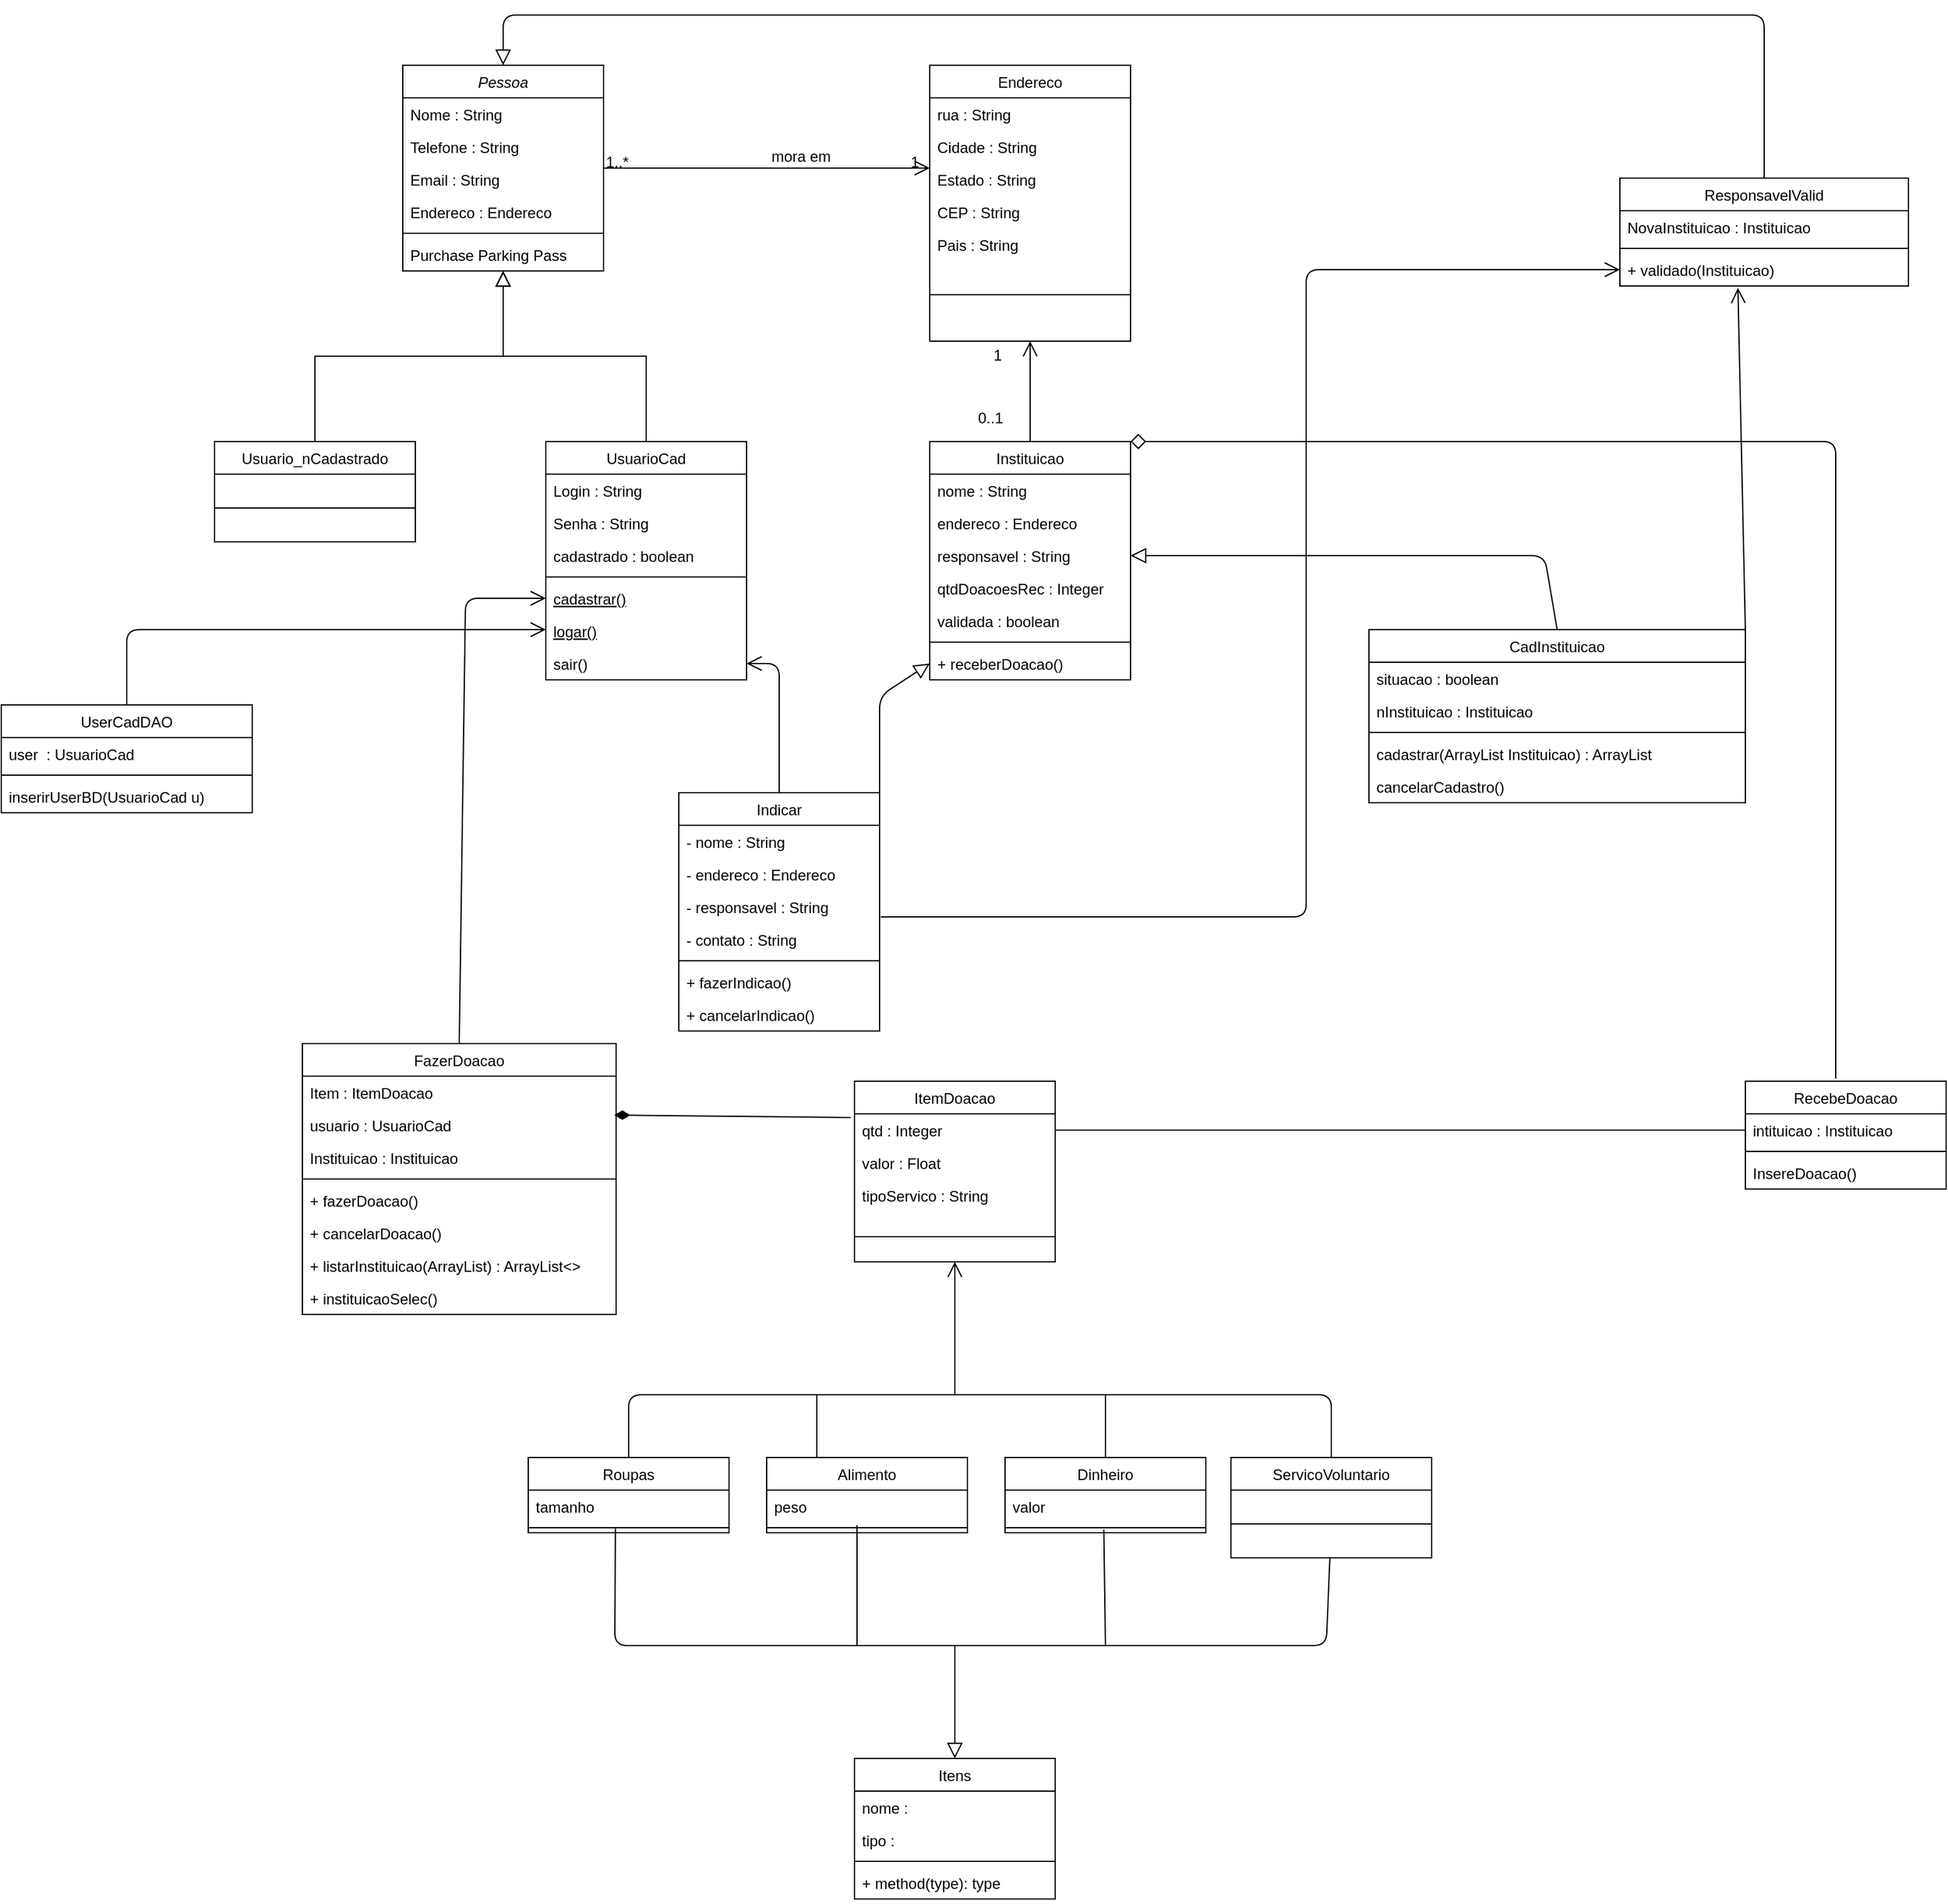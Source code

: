 <mxfile version="15.1.3" type="device"><diagram id="C5RBs43oDa-KdzZeNtuy" name="Page-1"><mxGraphModel dx="1615" dy="560" grid="1" gridSize="10" guides="1" tooltips="1" connect="1" arrows="1" fold="1" page="1" pageScale="1" pageWidth="827" pageHeight="1169" math="0" shadow="0"><root><mxCell id="WIyWlLk6GJQsqaUBKTNV-0"/><mxCell id="WIyWlLk6GJQsqaUBKTNV-1" parent="WIyWlLk6GJQsqaUBKTNV-0"/><mxCell id="zkfFHV4jXpPFQw0GAbJ--0" value="Pessoa" style="swimlane;fontStyle=2;align=center;verticalAlign=top;childLayout=stackLayout;horizontal=1;startSize=26;horizontalStack=0;resizeParent=1;resizeLast=0;collapsible=1;marginBottom=0;rounded=0;shadow=0;strokeWidth=1;" parent="WIyWlLk6GJQsqaUBKTNV-1" vertex="1"><mxGeometry x="220" y="120" width="160" height="164" as="geometry"><mxRectangle x="230" y="140" width="160" height="26" as="alternateBounds"/></mxGeometry></mxCell><mxCell id="zkfFHV4jXpPFQw0GAbJ--1" value="Nome : String" style="text;align=left;verticalAlign=top;spacingLeft=4;spacingRight=4;overflow=hidden;rotatable=0;points=[[0,0.5],[1,0.5]];portConstraint=eastwest;" parent="zkfFHV4jXpPFQw0GAbJ--0" vertex="1"><mxGeometry y="26" width="160" height="26" as="geometry"/></mxCell><mxCell id="zkfFHV4jXpPFQw0GAbJ--2" value="Telefone : String" style="text;align=left;verticalAlign=top;spacingLeft=4;spacingRight=4;overflow=hidden;rotatable=0;points=[[0,0.5],[1,0.5]];portConstraint=eastwest;rounded=0;shadow=0;html=0;" parent="zkfFHV4jXpPFQw0GAbJ--0" vertex="1"><mxGeometry y="52" width="160" height="26" as="geometry"/></mxCell><mxCell id="A4_HUDLIDtjOP4S-fVPk-0" value="Email : String" style="text;align=left;verticalAlign=top;spacingLeft=4;spacingRight=4;overflow=hidden;rotatable=0;points=[[0,0.5],[1,0.5]];portConstraint=eastwest;rounded=0;shadow=0;html=0;" parent="zkfFHV4jXpPFQw0GAbJ--0" vertex="1"><mxGeometry y="78" width="160" height="26" as="geometry"/></mxCell><mxCell id="zkfFHV4jXpPFQw0GAbJ--3" value="Endereco : Endereco" style="text;align=left;verticalAlign=top;spacingLeft=4;spacingRight=4;overflow=hidden;rotatable=0;points=[[0,0.5],[1,0.5]];portConstraint=eastwest;rounded=0;shadow=0;html=0;" parent="zkfFHV4jXpPFQw0GAbJ--0" vertex="1"><mxGeometry y="104" width="160" height="26" as="geometry"/></mxCell><mxCell id="zkfFHV4jXpPFQw0GAbJ--4" value="" style="line;html=1;strokeWidth=1;align=left;verticalAlign=middle;spacingTop=-1;spacingLeft=3;spacingRight=3;rotatable=0;labelPosition=right;points=[];portConstraint=eastwest;" parent="zkfFHV4jXpPFQw0GAbJ--0" vertex="1"><mxGeometry y="130" width="160" height="8" as="geometry"/></mxCell><mxCell id="zkfFHV4jXpPFQw0GAbJ--5" value="Purchase Parking Pass" style="text;align=left;verticalAlign=top;spacingLeft=4;spacingRight=4;overflow=hidden;rotatable=0;points=[[0,0.5],[1,0.5]];portConstraint=eastwest;" parent="zkfFHV4jXpPFQw0GAbJ--0" vertex="1"><mxGeometry y="138" width="160" height="26" as="geometry"/></mxCell><mxCell id="zkfFHV4jXpPFQw0GAbJ--6" value="UsuarioCad" style="swimlane;fontStyle=0;align=center;verticalAlign=top;childLayout=stackLayout;horizontal=1;startSize=26;horizontalStack=0;resizeParent=1;resizeLast=0;collapsible=1;marginBottom=0;rounded=0;shadow=0;strokeWidth=1;" parent="WIyWlLk6GJQsqaUBKTNV-1" vertex="1"><mxGeometry x="334" y="420" width="160" height="190" as="geometry"><mxRectangle x="130" y="380" width="160" height="26" as="alternateBounds"/></mxGeometry></mxCell><mxCell id="zkfFHV4jXpPFQw0GAbJ--7" value="Login : String" style="text;align=left;verticalAlign=top;spacingLeft=4;spacingRight=4;overflow=hidden;rotatable=0;points=[[0,0.5],[1,0.5]];portConstraint=eastwest;" parent="zkfFHV4jXpPFQw0GAbJ--6" vertex="1"><mxGeometry y="26" width="160" height="26" as="geometry"/></mxCell><mxCell id="zkfFHV4jXpPFQw0GAbJ--8" value="Senha : String" style="text;align=left;verticalAlign=top;spacingLeft=4;spacingRight=4;overflow=hidden;rotatable=0;points=[[0,0.5],[1,0.5]];portConstraint=eastwest;rounded=0;shadow=0;html=0;" parent="zkfFHV4jXpPFQw0GAbJ--6" vertex="1"><mxGeometry y="52" width="160" height="26" as="geometry"/></mxCell><mxCell id="A4_HUDLIDtjOP4S-fVPk-120" value="cadastrado : boolean" style="text;align=left;verticalAlign=top;spacingLeft=4;spacingRight=4;overflow=hidden;rotatable=0;points=[[0,0.5],[1,0.5]];portConstraint=eastwest;rounded=0;shadow=0;html=0;" parent="zkfFHV4jXpPFQw0GAbJ--6" vertex="1"><mxGeometry y="78" width="160" height="26" as="geometry"/></mxCell><mxCell id="zkfFHV4jXpPFQw0GAbJ--9" value="" style="line;html=1;strokeWidth=1;align=left;verticalAlign=middle;spacingTop=-1;spacingLeft=3;spacingRight=3;rotatable=0;labelPosition=right;points=[];portConstraint=eastwest;" parent="zkfFHV4jXpPFQw0GAbJ--6" vertex="1"><mxGeometry y="104" width="160" height="8" as="geometry"/></mxCell><mxCell id="zkfFHV4jXpPFQw0GAbJ--10" value="cadastrar()" style="text;align=left;verticalAlign=top;spacingLeft=4;spacingRight=4;overflow=hidden;rotatable=0;points=[[0,0.5],[1,0.5]];portConstraint=eastwest;fontStyle=4" parent="zkfFHV4jXpPFQw0GAbJ--6" vertex="1"><mxGeometry y="112" width="160" height="26" as="geometry"/></mxCell><mxCell id="A4_HUDLIDtjOP4S-fVPk-148" value="logar()" style="text;align=left;verticalAlign=top;spacingLeft=4;spacingRight=4;overflow=hidden;rotatable=0;points=[[0,0.5],[1,0.5]];portConstraint=eastwest;fontStyle=4" parent="zkfFHV4jXpPFQw0GAbJ--6" vertex="1"><mxGeometry y="138" width="160" height="26" as="geometry"/></mxCell><mxCell id="zkfFHV4jXpPFQw0GAbJ--11" value="sair()" style="text;align=left;verticalAlign=top;spacingLeft=4;spacingRight=4;overflow=hidden;rotatable=0;points=[[0,0.5],[1,0.5]];portConstraint=eastwest;" parent="zkfFHV4jXpPFQw0GAbJ--6" vertex="1"><mxGeometry y="164" width="160" height="26" as="geometry"/></mxCell><mxCell id="zkfFHV4jXpPFQw0GAbJ--12" value="" style="endArrow=block;endSize=10;endFill=0;shadow=0;strokeWidth=1;rounded=0;edgeStyle=elbowEdgeStyle;elbow=vertical;" parent="WIyWlLk6GJQsqaUBKTNV-1" source="zkfFHV4jXpPFQw0GAbJ--6" target="zkfFHV4jXpPFQw0GAbJ--0" edge="1"><mxGeometry width="160" relative="1" as="geometry"><mxPoint x="200" y="203" as="sourcePoint"/><mxPoint x="200" y="203" as="targetPoint"/></mxGeometry></mxCell><mxCell id="zkfFHV4jXpPFQw0GAbJ--13" value="Usuario_nCadastrado" style="swimlane;fontStyle=0;align=center;verticalAlign=top;childLayout=stackLayout;horizontal=1;startSize=26;horizontalStack=0;resizeParent=1;resizeLast=0;collapsible=1;marginBottom=0;rounded=0;shadow=0;strokeWidth=1;" parent="WIyWlLk6GJQsqaUBKTNV-1" vertex="1"><mxGeometry x="70" y="420" width="160" height="80" as="geometry"><mxRectangle x="340" y="380" width="170" height="26" as="alternateBounds"/></mxGeometry></mxCell><mxCell id="zkfFHV4jXpPFQw0GAbJ--15" value="" style="line;html=1;strokeWidth=1;align=left;verticalAlign=middle;spacingTop=-1;spacingLeft=3;spacingRight=3;rotatable=0;labelPosition=right;points=[];portConstraint=eastwest;" parent="zkfFHV4jXpPFQw0GAbJ--13" vertex="1"><mxGeometry y="26" width="160" height="54" as="geometry"/></mxCell><mxCell id="zkfFHV4jXpPFQw0GAbJ--16" value="" style="endArrow=block;endSize=10;endFill=0;shadow=0;strokeWidth=1;rounded=0;edgeStyle=elbowEdgeStyle;elbow=vertical;" parent="WIyWlLk6GJQsqaUBKTNV-1" source="zkfFHV4jXpPFQw0GAbJ--13" target="zkfFHV4jXpPFQw0GAbJ--0" edge="1"><mxGeometry width="160" relative="1" as="geometry"><mxPoint x="210" y="373" as="sourcePoint"/><mxPoint x="310" y="271" as="targetPoint"/></mxGeometry></mxCell><mxCell id="zkfFHV4jXpPFQw0GAbJ--17" value="Endereco" style="swimlane;fontStyle=0;align=center;verticalAlign=top;childLayout=stackLayout;horizontal=1;startSize=26;horizontalStack=0;resizeParent=1;resizeLast=0;collapsible=1;marginBottom=0;rounded=0;shadow=0;strokeWidth=1;" parent="WIyWlLk6GJQsqaUBKTNV-1" vertex="1"><mxGeometry x="640" y="120" width="160" height="220" as="geometry"><mxRectangle x="550" y="140" width="160" height="26" as="alternateBounds"/></mxGeometry></mxCell><mxCell id="zkfFHV4jXpPFQw0GAbJ--18" value="rua : String" style="text;align=left;verticalAlign=top;spacingLeft=4;spacingRight=4;overflow=hidden;rotatable=0;points=[[0,0.5],[1,0.5]];portConstraint=eastwest;" parent="zkfFHV4jXpPFQw0GAbJ--17" vertex="1"><mxGeometry y="26" width="160" height="26" as="geometry"/></mxCell><mxCell id="zkfFHV4jXpPFQw0GAbJ--19" value="Cidade : String" style="text;align=left;verticalAlign=top;spacingLeft=4;spacingRight=4;overflow=hidden;rotatable=0;points=[[0,0.5],[1,0.5]];portConstraint=eastwest;rounded=0;shadow=0;html=0;" parent="zkfFHV4jXpPFQw0GAbJ--17" vertex="1"><mxGeometry y="52" width="160" height="26" as="geometry"/></mxCell><mxCell id="zkfFHV4jXpPFQw0GAbJ--20" value="Estado : String" style="text;align=left;verticalAlign=top;spacingLeft=4;spacingRight=4;overflow=hidden;rotatable=0;points=[[0,0.5],[1,0.5]];portConstraint=eastwest;rounded=0;shadow=0;html=0;" parent="zkfFHV4jXpPFQw0GAbJ--17" vertex="1"><mxGeometry y="78" width="160" height="26" as="geometry"/></mxCell><mxCell id="zkfFHV4jXpPFQw0GAbJ--21" value="CEP : String" style="text;align=left;verticalAlign=top;spacingLeft=4;spacingRight=4;overflow=hidden;rotatable=0;points=[[0,0.5],[1,0.5]];portConstraint=eastwest;rounded=0;shadow=0;html=0;" parent="zkfFHV4jXpPFQw0GAbJ--17" vertex="1"><mxGeometry y="104" width="160" height="26" as="geometry"/></mxCell><mxCell id="zkfFHV4jXpPFQw0GAbJ--22" value="Pais : String" style="text;align=left;verticalAlign=top;spacingLeft=4;spacingRight=4;overflow=hidden;rotatable=0;points=[[0,0.5],[1,0.5]];portConstraint=eastwest;rounded=0;shadow=0;html=0;" parent="zkfFHV4jXpPFQw0GAbJ--17" vertex="1"><mxGeometry y="130" width="160" height="26" as="geometry"/></mxCell><mxCell id="zkfFHV4jXpPFQw0GAbJ--23" value="" style="line;html=1;strokeWidth=1;align=left;verticalAlign=middle;spacingTop=-1;spacingLeft=3;spacingRight=3;rotatable=0;labelPosition=right;points=[];portConstraint=eastwest;" parent="zkfFHV4jXpPFQw0GAbJ--17" vertex="1"><mxGeometry y="156" width="160" height="54" as="geometry"/></mxCell><mxCell id="zkfFHV4jXpPFQw0GAbJ--26" value="" style="endArrow=open;shadow=0;strokeWidth=1;rounded=0;endFill=1;edgeStyle=elbowEdgeStyle;elbow=vertical;endSize=10;" parent="WIyWlLk6GJQsqaUBKTNV-1" source="zkfFHV4jXpPFQw0GAbJ--0" target="zkfFHV4jXpPFQw0GAbJ--17" edge="1"><mxGeometry x="0.5" y="41" relative="1" as="geometry"><mxPoint x="380" y="192" as="sourcePoint"/><mxPoint x="540" y="192" as="targetPoint"/><mxPoint x="-40" y="32" as="offset"/></mxGeometry></mxCell><mxCell id="zkfFHV4jXpPFQw0GAbJ--27" value="1..*" style="resizable=0;align=left;verticalAlign=bottom;labelBackgroundColor=none;fontSize=12;" parent="zkfFHV4jXpPFQw0GAbJ--26" connectable="0" vertex="1"><mxGeometry x="-1" relative="1" as="geometry"><mxPoint y="4" as="offset"/></mxGeometry></mxCell><mxCell id="zkfFHV4jXpPFQw0GAbJ--28" value="1" style="resizable=0;align=right;verticalAlign=bottom;labelBackgroundColor=none;fontSize=12;" parent="zkfFHV4jXpPFQw0GAbJ--26" connectable="0" vertex="1"><mxGeometry x="1" relative="1" as="geometry"><mxPoint x="-7" y="4" as="offset"/></mxGeometry></mxCell><mxCell id="zkfFHV4jXpPFQw0GAbJ--29" value="mora em" style="text;html=1;resizable=0;points=[];;align=center;verticalAlign=middle;labelBackgroundColor=none;rounded=0;shadow=0;strokeWidth=1;fontSize=12;" parent="zkfFHV4jXpPFQw0GAbJ--26" vertex="1" connectable="0"><mxGeometry x="0.5" y="49" relative="1" as="geometry"><mxPoint x="-38" y="40" as="offset"/></mxGeometry></mxCell><mxCell id="A4_HUDLIDtjOP4S-fVPk-5" value="Instituicao" style="swimlane;fontStyle=0;align=center;verticalAlign=top;childLayout=stackLayout;horizontal=1;startSize=26;horizontalStack=0;resizeParent=1;resizeParentMax=0;resizeLast=0;collapsible=1;marginBottom=0;" parent="WIyWlLk6GJQsqaUBKTNV-1" vertex="1"><mxGeometry x="640" y="420" width="160" height="190" as="geometry"/></mxCell><mxCell id="A4_HUDLIDtjOP4S-fVPk-6" value="nome : String" style="text;strokeColor=none;fillColor=none;align=left;verticalAlign=top;spacingLeft=4;spacingRight=4;overflow=hidden;rotatable=0;points=[[0,0.5],[1,0.5]];portConstraint=eastwest;" parent="A4_HUDLIDtjOP4S-fVPk-5" vertex="1"><mxGeometry y="26" width="160" height="26" as="geometry"/></mxCell><mxCell id="A4_HUDLIDtjOP4S-fVPk-9" value="endereco : Endereco" style="text;strokeColor=none;fillColor=none;align=left;verticalAlign=top;spacingLeft=4;spacingRight=4;overflow=hidden;rotatable=0;points=[[0,0.5],[1,0.5]];portConstraint=eastwest;" parent="A4_HUDLIDtjOP4S-fVPk-5" vertex="1"><mxGeometry y="52" width="160" height="26" as="geometry"/></mxCell><mxCell id="A4_HUDLIDtjOP4S-fVPk-10" value="responsavel : String" style="text;strokeColor=none;fillColor=none;align=left;verticalAlign=top;spacingLeft=4;spacingRight=4;overflow=hidden;rotatable=0;points=[[0,0.5],[1,0.5]];portConstraint=eastwest;" parent="A4_HUDLIDtjOP4S-fVPk-5" vertex="1"><mxGeometry y="78" width="160" height="26" as="geometry"/></mxCell><mxCell id="A4_HUDLIDtjOP4S-fVPk-32" value="qtdDoacoesRec : Integer" style="text;strokeColor=none;fillColor=none;align=left;verticalAlign=top;spacingLeft=4;spacingRight=4;overflow=hidden;rotatable=0;points=[[0,0.5],[1,0.5]];portConstraint=eastwest;" parent="A4_HUDLIDtjOP4S-fVPk-5" vertex="1"><mxGeometry y="104" width="160" height="26" as="geometry"/></mxCell><mxCell id="A4_HUDLIDtjOP4S-fVPk-43" value="validada : boolean" style="text;strokeColor=none;fillColor=none;align=left;verticalAlign=top;spacingLeft=4;spacingRight=4;overflow=hidden;rotatable=0;points=[[0,0.5],[1,0.5]];portConstraint=eastwest;" parent="A4_HUDLIDtjOP4S-fVPk-5" vertex="1"><mxGeometry y="130" width="160" height="26" as="geometry"/></mxCell><mxCell id="A4_HUDLIDtjOP4S-fVPk-7" value="" style="line;strokeWidth=1;fillColor=none;align=left;verticalAlign=middle;spacingTop=-1;spacingLeft=3;spacingRight=3;rotatable=0;labelPosition=right;points=[];portConstraint=eastwest;" parent="A4_HUDLIDtjOP4S-fVPk-5" vertex="1"><mxGeometry y="156" width="160" height="8" as="geometry"/></mxCell><mxCell id="A4_HUDLIDtjOP4S-fVPk-8" value="+ receberDoacao()" style="text;strokeColor=none;fillColor=none;align=left;verticalAlign=top;spacingLeft=4;spacingRight=4;overflow=hidden;rotatable=0;points=[[0,0.5],[1,0.5]];portConstraint=eastwest;" parent="A4_HUDLIDtjOP4S-fVPk-5" vertex="1"><mxGeometry y="164" width="160" height="26" as="geometry"/></mxCell><mxCell id="A4_HUDLIDtjOP4S-fVPk-12" value="FazerDoacao" style="swimlane;fontStyle=0;align=center;verticalAlign=top;childLayout=stackLayout;horizontal=1;startSize=26;horizontalStack=0;resizeParent=1;resizeParentMax=0;resizeLast=0;collapsible=1;marginBottom=0;" parent="WIyWlLk6GJQsqaUBKTNV-1" vertex="1"><mxGeometry x="140" y="900" width="250" height="216" as="geometry"/></mxCell><mxCell id="A4_HUDLIDtjOP4S-fVPk-13" value="Item : ItemDoacao" style="text;strokeColor=none;fillColor=none;align=left;verticalAlign=top;spacingLeft=4;spacingRight=4;overflow=hidden;rotatable=0;points=[[0,0.5],[1,0.5]];portConstraint=eastwest;" parent="A4_HUDLIDtjOP4S-fVPk-12" vertex="1"><mxGeometry y="26" width="250" height="26" as="geometry"/></mxCell><mxCell id="A4_HUDLIDtjOP4S-fVPk-39" value="usuario : UsuarioCad" style="text;strokeColor=none;fillColor=none;align=left;verticalAlign=top;spacingLeft=4;spacingRight=4;overflow=hidden;rotatable=0;points=[[0,0.5],[1,0.5]];portConstraint=eastwest;" parent="A4_HUDLIDtjOP4S-fVPk-12" vertex="1"><mxGeometry y="52" width="250" height="26" as="geometry"/></mxCell><mxCell id="A4_HUDLIDtjOP4S-fVPk-77" value="Instituicao : Instituicao" style="text;strokeColor=none;fillColor=none;align=left;verticalAlign=top;spacingLeft=4;spacingRight=4;overflow=hidden;rotatable=0;points=[[0,0.5],[1,0.5]];portConstraint=eastwest;" parent="A4_HUDLIDtjOP4S-fVPk-12" vertex="1"><mxGeometry y="78" width="250" height="26" as="geometry"/></mxCell><mxCell id="A4_HUDLIDtjOP4S-fVPk-14" value="" style="line;strokeWidth=1;fillColor=none;align=left;verticalAlign=middle;spacingTop=-1;spacingLeft=3;spacingRight=3;rotatable=0;labelPosition=right;points=[];portConstraint=eastwest;" parent="A4_HUDLIDtjOP4S-fVPk-12" vertex="1"><mxGeometry y="104" width="250" height="8" as="geometry"/></mxCell><mxCell id="A4_HUDLIDtjOP4S-fVPk-62" value="+ fazerDoacao()" style="text;strokeColor=none;fillColor=none;align=left;verticalAlign=top;spacingLeft=4;spacingRight=4;overflow=hidden;rotatable=0;points=[[0,0.5],[1,0.5]];portConstraint=eastwest;" parent="A4_HUDLIDtjOP4S-fVPk-12" vertex="1"><mxGeometry y="112" width="250" height="26" as="geometry"/></mxCell><mxCell id="A4_HUDLIDtjOP4S-fVPk-37" value="+ cancelarDoacao()" style="text;strokeColor=none;fillColor=none;align=left;verticalAlign=top;spacingLeft=4;spacingRight=4;overflow=hidden;rotatable=0;points=[[0,0.5],[1,0.5]];portConstraint=eastwest;" parent="A4_HUDLIDtjOP4S-fVPk-12" vertex="1"><mxGeometry y="138" width="250" height="26" as="geometry"/></mxCell><mxCell id="A4_HUDLIDtjOP4S-fVPk-78" value="+ listarInstituicao(ArrayList) : ArrayList&lt;&gt;" style="text;strokeColor=none;fillColor=none;align=left;verticalAlign=top;spacingLeft=4;spacingRight=4;overflow=hidden;rotatable=0;points=[[0,0.5],[1,0.5]];portConstraint=eastwest;" parent="A4_HUDLIDtjOP4S-fVPk-12" vertex="1"><mxGeometry y="164" width="250" height="26" as="geometry"/></mxCell><mxCell id="A4_HUDLIDtjOP4S-fVPk-122" value="+ instituicaoSelec()" style="text;strokeColor=none;fillColor=none;align=left;verticalAlign=top;spacingLeft=4;spacingRight=4;overflow=hidden;rotatable=0;points=[[0,0.5],[1,0.5]];portConstraint=eastwest;" parent="A4_HUDLIDtjOP4S-fVPk-12" vertex="1"><mxGeometry y="190" width="250" height="26" as="geometry"/></mxCell><mxCell id="A4_HUDLIDtjOP4S-fVPk-16" value="ItemDoacao" style="swimlane;fontStyle=0;align=center;verticalAlign=top;childLayout=stackLayout;horizontal=1;startSize=26;horizontalStack=0;resizeParent=1;resizeParentMax=0;resizeLast=0;collapsible=1;marginBottom=0;" parent="WIyWlLk6GJQsqaUBKTNV-1" vertex="1"><mxGeometry x="580" y="930" width="160" height="144" as="geometry"/></mxCell><mxCell id="A4_HUDLIDtjOP4S-fVPk-17" value="qtd : Integer " style="text;strokeColor=none;fillColor=none;align=left;verticalAlign=top;spacingLeft=4;spacingRight=4;overflow=hidden;rotatable=0;points=[[0,0.5],[1,0.5]];portConstraint=eastwest;" parent="A4_HUDLIDtjOP4S-fVPk-16" vertex="1"><mxGeometry y="26" width="160" height="26" as="geometry"/></mxCell><mxCell id="A4_HUDLIDtjOP4S-fVPk-70" value="valor : Float" style="text;strokeColor=none;fillColor=none;align=left;verticalAlign=top;spacingLeft=4;spacingRight=4;overflow=hidden;rotatable=0;points=[[0,0.5],[1,0.5]];portConstraint=eastwest;" parent="A4_HUDLIDtjOP4S-fVPk-16" vertex="1"><mxGeometry y="52" width="160" height="26" as="geometry"/></mxCell><mxCell id="A4_HUDLIDtjOP4S-fVPk-71" value="tipoServico : String" style="text;strokeColor=none;fillColor=none;align=left;verticalAlign=top;spacingLeft=4;spacingRight=4;overflow=hidden;rotatable=0;points=[[0,0.5],[1,0.5]];portConstraint=eastwest;" parent="A4_HUDLIDtjOP4S-fVPk-16" vertex="1"><mxGeometry y="78" width="160" height="26" as="geometry"/></mxCell><mxCell id="A4_HUDLIDtjOP4S-fVPk-18" value="" style="line;strokeWidth=1;fillColor=none;align=left;verticalAlign=middle;spacingTop=-1;spacingLeft=3;spacingRight=3;rotatable=0;labelPosition=right;points=[];portConstraint=eastwest;" parent="A4_HUDLIDtjOP4S-fVPk-16" vertex="1"><mxGeometry y="104" width="160" height="40" as="geometry"/></mxCell><mxCell id="A4_HUDLIDtjOP4S-fVPk-22" value="RecebeDoacao" style="swimlane;fontStyle=0;align=center;verticalAlign=top;childLayout=stackLayout;horizontal=1;startSize=26;horizontalStack=0;resizeParent=1;resizeParentMax=0;resizeLast=0;collapsible=1;marginBottom=0;" parent="WIyWlLk6GJQsqaUBKTNV-1" vertex="1"><mxGeometry x="1290" y="930" width="160" height="86" as="geometry"/></mxCell><mxCell id="A4_HUDLIDtjOP4S-fVPk-23" value="intituicao : Instituicao" style="text;strokeColor=none;fillColor=none;align=left;verticalAlign=top;spacingLeft=4;spacingRight=4;overflow=hidden;rotatable=0;points=[[0,0.5],[1,0.5]];portConstraint=eastwest;" parent="A4_HUDLIDtjOP4S-fVPk-22" vertex="1"><mxGeometry y="26" width="160" height="26" as="geometry"/></mxCell><mxCell id="A4_HUDLIDtjOP4S-fVPk-24" value="" style="line;strokeWidth=1;fillColor=none;align=left;verticalAlign=middle;spacingTop=-1;spacingLeft=3;spacingRight=3;rotatable=0;labelPosition=right;points=[];portConstraint=eastwest;" parent="A4_HUDLIDtjOP4S-fVPk-22" vertex="1"><mxGeometry y="52" width="160" height="8" as="geometry"/></mxCell><mxCell id="A4_HUDLIDtjOP4S-fVPk-25" value="InsereDoacao()" style="text;strokeColor=none;fillColor=none;align=left;verticalAlign=top;spacingLeft=4;spacingRight=4;overflow=hidden;rotatable=0;points=[[0,0.5],[1,0.5]];portConstraint=eastwest;" parent="A4_HUDLIDtjOP4S-fVPk-22" vertex="1"><mxGeometry y="60" width="160" height="26" as="geometry"/></mxCell><mxCell id="A4_HUDLIDtjOP4S-fVPk-26" value="" style="endArrow=open;html=1;exitX=0.5;exitY=0;exitDx=0;exitDy=0;endFill=0;endSize=10;entryX=0.5;entryY=1;entryDx=0;entryDy=0;" parent="WIyWlLk6GJQsqaUBKTNV-1" source="A4_HUDLIDtjOP4S-fVPk-5" target="zkfFHV4jXpPFQw0GAbJ--17" edge="1"><mxGeometry width="50" height="50" relative="1" as="geometry"><mxPoint x="520" y="530" as="sourcePoint"/><mxPoint x="710" y="360" as="targetPoint"/></mxGeometry></mxCell><mxCell id="A4_HUDLIDtjOP4S-fVPk-27" value="UserCadDAO" style="swimlane;fontStyle=0;align=center;verticalAlign=top;childLayout=stackLayout;horizontal=1;startSize=26;horizontalStack=0;resizeParent=1;resizeParentMax=0;resizeLast=0;collapsible=1;marginBottom=0;" parent="WIyWlLk6GJQsqaUBKTNV-1" vertex="1"><mxGeometry x="-100" y="630" width="200" height="86" as="geometry"/></mxCell><mxCell id="A4_HUDLIDtjOP4S-fVPk-116" value="user  : UsuarioCad" style="text;strokeColor=none;fillColor=none;align=left;verticalAlign=top;spacingLeft=4;spacingRight=4;overflow=hidden;rotatable=0;points=[[0,0.5],[1,0.5]];portConstraint=eastwest;" parent="A4_HUDLIDtjOP4S-fVPk-27" vertex="1"><mxGeometry y="26" width="200" height="26" as="geometry"/></mxCell><mxCell id="A4_HUDLIDtjOP4S-fVPk-29" value="" style="line;strokeWidth=1;fillColor=none;align=left;verticalAlign=middle;spacingTop=-1;spacingLeft=3;spacingRight=3;rotatable=0;labelPosition=right;points=[];portConstraint=eastwest;" parent="A4_HUDLIDtjOP4S-fVPk-27" vertex="1"><mxGeometry y="52" width="200" height="8" as="geometry"/></mxCell><mxCell id="A4_HUDLIDtjOP4S-fVPk-30" value="inserirUserBD(UsuarioCad u)" style="text;strokeColor=none;fillColor=none;align=left;verticalAlign=top;spacingLeft=4;spacingRight=4;overflow=hidden;rotatable=0;points=[[0,0.5],[1,0.5]];portConstraint=eastwest;" parent="A4_HUDLIDtjOP4S-fVPk-27" vertex="1"><mxGeometry y="60" width="200" height="26" as="geometry"/></mxCell><mxCell id="A4_HUDLIDtjOP4S-fVPk-31" value="" style="endArrow=open;html=1;exitX=0.5;exitY=0;exitDx=0;exitDy=0;endFill=0;endSize=10;" parent="WIyWlLk6GJQsqaUBKTNV-1" source="A4_HUDLIDtjOP4S-fVPk-27" edge="1"><mxGeometry width="50" height="50" relative="1" as="geometry"><mxPoint x="110" y="580" as="sourcePoint"/><mxPoint x="334" y="570" as="targetPoint"/><Array as="points"><mxPoint y="570"/></Array></mxGeometry></mxCell><mxCell id="A4_HUDLIDtjOP4S-fVPk-38" value="" style="endArrow=open;html=1;exitX=0.5;exitY=0;exitDx=0;exitDy=0;endFill=0;endSize=10;" parent="WIyWlLk6GJQsqaUBKTNV-1" source="A4_HUDLIDtjOP4S-fVPk-12" edge="1"><mxGeometry width="50" height="50" relative="1" as="geometry"><mxPoint x="380" y="650" as="sourcePoint"/><mxPoint x="334" y="545" as="targetPoint"/><Array as="points"><mxPoint x="270" y="545"/></Array></mxGeometry></mxCell><mxCell id="A4_HUDLIDtjOP4S-fVPk-40" value="1" style="resizable=0;align=right;verticalAlign=bottom;labelBackgroundColor=none;fontSize=12;" parent="WIyWlLk6GJQsqaUBKTNV-1" connectable="0" vertex="1"><mxGeometry x="720" y="280" as="geometry"><mxPoint x="-21" y="80" as="offset"/></mxGeometry></mxCell><mxCell id="A4_HUDLIDtjOP4S-fVPk-42" value="0..1" style="resizable=0;align=right;verticalAlign=bottom;labelBackgroundColor=none;fontSize=12;" parent="WIyWlLk6GJQsqaUBKTNV-1" connectable="0" vertex="1"><mxGeometry x="700" y="410" as="geometry"/></mxCell><mxCell id="A4_HUDLIDtjOP4S-fVPk-45" value="" style="endArrow=diamond;html=1;exitX=0.45;exitY=-0.023;exitDx=0;exitDy=0;endFill=0;exitPerimeter=0;endSize=10;entryX=1;entryY=0;entryDx=0;entryDy=0;" parent="WIyWlLk6GJQsqaUBKTNV-1" source="A4_HUDLIDtjOP4S-fVPk-22" target="A4_HUDLIDtjOP4S-fVPk-5" edge="1"><mxGeometry width="50" height="50" relative="1" as="geometry"><mxPoint x="750" y="570" as="sourcePoint"/><mxPoint x="810" y="490" as="targetPoint"/><Array as="points"><mxPoint x="1362" y="420"/></Array></mxGeometry></mxCell><mxCell id="A4_HUDLIDtjOP4S-fVPk-50" value="Indicar" style="swimlane;fontStyle=0;align=center;verticalAlign=top;childLayout=stackLayout;horizontal=1;startSize=26;horizontalStack=0;resizeParent=1;resizeParentMax=0;resizeLast=0;collapsible=1;marginBottom=0;" parent="WIyWlLk6GJQsqaUBKTNV-1" vertex="1"><mxGeometry x="440" y="700" width="160" height="190" as="geometry"/></mxCell><mxCell id="A4_HUDLIDtjOP4S-fVPk-51" value="- nome : String" style="text;strokeColor=none;fillColor=none;align=left;verticalAlign=top;spacingLeft=4;spacingRight=4;overflow=hidden;rotatable=0;points=[[0,0.5],[1,0.5]];portConstraint=eastwest;" parent="A4_HUDLIDtjOP4S-fVPk-50" vertex="1"><mxGeometry y="26" width="160" height="26" as="geometry"/></mxCell><mxCell id="A4_HUDLIDtjOP4S-fVPk-73" value="- endereco : Endereco" style="text;strokeColor=none;fillColor=none;align=left;verticalAlign=top;spacingLeft=4;spacingRight=4;overflow=hidden;rotatable=0;points=[[0,0.5],[1,0.5]];portConstraint=eastwest;" parent="A4_HUDLIDtjOP4S-fVPk-50" vertex="1"><mxGeometry y="52" width="160" height="26" as="geometry"/></mxCell><mxCell id="A4_HUDLIDtjOP4S-fVPk-74" value="- responsavel : String" style="text;strokeColor=none;fillColor=none;align=left;verticalAlign=top;spacingLeft=4;spacingRight=4;overflow=hidden;rotatable=0;points=[[0,0.5],[1,0.5]];portConstraint=eastwest;" parent="A4_HUDLIDtjOP4S-fVPk-50" vertex="1"><mxGeometry y="78" width="160" height="26" as="geometry"/></mxCell><mxCell id="A4_HUDLIDtjOP4S-fVPk-11" value="- contato : String" style="text;strokeColor=none;fillColor=none;align=left;verticalAlign=top;spacingLeft=4;spacingRight=4;overflow=hidden;rotatable=0;points=[[0,0.5],[1,0.5]];portConstraint=eastwest;" parent="A4_HUDLIDtjOP4S-fVPk-50" vertex="1"><mxGeometry y="104" width="160" height="26" as="geometry"/></mxCell><mxCell id="A4_HUDLIDtjOP4S-fVPk-52" value="" style="line;strokeWidth=1;fillColor=none;align=left;verticalAlign=middle;spacingTop=-1;spacingLeft=3;spacingRight=3;rotatable=0;labelPosition=right;points=[];portConstraint=eastwest;" parent="A4_HUDLIDtjOP4S-fVPk-50" vertex="1"><mxGeometry y="130" width="160" height="8" as="geometry"/></mxCell><mxCell id="A4_HUDLIDtjOP4S-fVPk-53" value="+ fazerIndicao()" style="text;strokeColor=none;fillColor=none;align=left;verticalAlign=top;spacingLeft=4;spacingRight=4;overflow=hidden;rotatable=0;points=[[0,0.5],[1,0.5]];portConstraint=eastwest;" parent="A4_HUDLIDtjOP4S-fVPk-50" vertex="1"><mxGeometry y="138" width="160" height="26" as="geometry"/></mxCell><mxCell id="A4_HUDLIDtjOP4S-fVPk-75" value="+ cancelarIndicao()" style="text;strokeColor=none;fillColor=none;align=left;verticalAlign=top;spacingLeft=4;spacingRight=4;overflow=hidden;rotatable=0;points=[[0,0.5],[1,0.5]];portConstraint=eastwest;" parent="A4_HUDLIDtjOP4S-fVPk-50" vertex="1"><mxGeometry y="164" width="160" height="26" as="geometry"/></mxCell><mxCell id="A4_HUDLIDtjOP4S-fVPk-54" value="" style="endArrow=open;html=1;entryX=1;entryY=0.5;entryDx=0;entryDy=0;exitX=0.5;exitY=0;exitDx=0;exitDy=0;endFill=0;endSize=10;" parent="WIyWlLk6GJQsqaUBKTNV-1" source="A4_HUDLIDtjOP4S-fVPk-50" target="zkfFHV4jXpPFQw0GAbJ--11" edge="1"><mxGeometry width="50" height="50" relative="1" as="geometry"><mxPoint x="480" y="640" as="sourcePoint"/><mxPoint x="530" y="590" as="targetPoint"/><Array as="points"><mxPoint x="520" y="597"/></Array></mxGeometry></mxCell><mxCell id="A4_HUDLIDtjOP4S-fVPk-55" value="ResponsavelValid" style="swimlane;fontStyle=0;align=center;verticalAlign=top;childLayout=stackLayout;horizontal=1;startSize=26;horizontalStack=0;resizeParent=1;resizeParentMax=0;resizeLast=0;collapsible=1;marginBottom=0;" parent="WIyWlLk6GJQsqaUBKTNV-1" vertex="1"><mxGeometry x="1190" y="210" width="230" height="86" as="geometry"/></mxCell><mxCell id="A4_HUDLIDtjOP4S-fVPk-56" value="NovaInstituicao : Instituicao" style="text;strokeColor=none;fillColor=none;align=left;verticalAlign=top;spacingLeft=4;spacingRight=4;overflow=hidden;rotatable=0;points=[[0,0.5],[1,0.5]];portConstraint=eastwest;" parent="A4_HUDLIDtjOP4S-fVPk-55" vertex="1"><mxGeometry y="26" width="230" height="26" as="geometry"/></mxCell><mxCell id="A4_HUDLIDtjOP4S-fVPk-57" value="" style="line;strokeWidth=1;fillColor=none;align=left;verticalAlign=middle;spacingTop=-1;spacingLeft=3;spacingRight=3;rotatable=0;labelPosition=right;points=[];portConstraint=eastwest;" parent="A4_HUDLIDtjOP4S-fVPk-55" vertex="1"><mxGeometry y="52" width="230" height="8" as="geometry"/></mxCell><mxCell id="A4_HUDLIDtjOP4S-fVPk-58" value="+ validado(Instituicao)" style="text;strokeColor=none;fillColor=none;align=left;verticalAlign=top;spacingLeft=4;spacingRight=4;overflow=hidden;rotatable=0;points=[[0,0.5],[1,0.5]];portConstraint=eastwest;" parent="A4_HUDLIDtjOP4S-fVPk-55" vertex="1"><mxGeometry y="60" width="230" height="26" as="geometry"/></mxCell><mxCell id="A4_HUDLIDtjOP4S-fVPk-59" value="" style="endArrow=block;html=1;entryX=0.5;entryY=0;entryDx=0;entryDy=0;exitX=0.5;exitY=0;exitDx=0;exitDy=0;endFill=0;endSize=10;" parent="WIyWlLk6GJQsqaUBKTNV-1" source="A4_HUDLIDtjOP4S-fVPk-55" target="zkfFHV4jXpPFQw0GAbJ--0" edge="1"><mxGeometry width="50" height="50" relative="1" as="geometry"><mxPoint x="970" y="260" as="sourcePoint"/><mxPoint x="560" y="140" as="targetPoint"/><Array as="points"><mxPoint x="1305" y="80"/><mxPoint x="300" y="80"/></Array></mxGeometry></mxCell><mxCell id="A4_HUDLIDtjOP4S-fVPk-61" value="" style="endArrow=diamondThin;html=1;endSize=10;strokeWidth=1;entryX=0.994;entryY=0.192;entryDx=0;entryDy=0;entryPerimeter=0;exitX=-0.019;exitY=0.115;exitDx=0;exitDy=0;exitPerimeter=0;endFill=1;startSize=10;" parent="WIyWlLk6GJQsqaUBKTNV-1" source="A4_HUDLIDtjOP4S-fVPk-17" target="A4_HUDLIDtjOP4S-fVPk-39" edge="1"><mxGeometry width="50" height="50" relative="1" as="geometry"><mxPoint x="700" y="890" as="sourcePoint"/><mxPoint x="750" y="840" as="targetPoint"/></mxGeometry></mxCell><mxCell id="A4_HUDLIDtjOP4S-fVPk-63" value="" style="endArrow=none;html=1;endSize=10;strokeWidth=1;entryX=0;entryY=0.5;entryDx=0;entryDy=0;exitX=1;exitY=0.5;exitDx=0;exitDy=0;" parent="WIyWlLk6GJQsqaUBKTNV-1" source="A4_HUDLIDtjOP4S-fVPk-17" target="A4_HUDLIDtjOP4S-fVPk-23" edge="1"><mxGeometry width="50" height="50" relative="1" as="geometry"><mxPoint x="780" y="910" as="sourcePoint"/><mxPoint x="830" y="860" as="targetPoint"/></mxGeometry></mxCell><mxCell id="A4_HUDLIDtjOP4S-fVPk-64" value="Itens" style="swimlane;fontStyle=0;align=center;verticalAlign=top;childLayout=stackLayout;horizontal=1;startSize=26;horizontalStack=0;resizeParent=1;resizeParentMax=0;resizeLast=0;collapsible=1;marginBottom=0;" parent="WIyWlLk6GJQsqaUBKTNV-1" vertex="1"><mxGeometry x="580" y="1470" width="160" height="112" as="geometry"/></mxCell><mxCell id="A4_HUDLIDtjOP4S-fVPk-65" value="nome :" style="text;strokeColor=none;fillColor=none;align=left;verticalAlign=top;spacingLeft=4;spacingRight=4;overflow=hidden;rotatable=0;points=[[0,0.5],[1,0.5]];portConstraint=eastwest;" parent="A4_HUDLIDtjOP4S-fVPk-64" vertex="1"><mxGeometry y="26" width="160" height="26" as="geometry"/></mxCell><mxCell id="A4_HUDLIDtjOP4S-fVPk-34" value="tipo : " style="text;strokeColor=none;fillColor=none;align=left;verticalAlign=top;spacingLeft=4;spacingRight=4;overflow=hidden;rotatable=0;points=[[0,0.5],[1,0.5]];portConstraint=eastwest;" parent="A4_HUDLIDtjOP4S-fVPk-64" vertex="1"><mxGeometry y="52" width="160" height="26" as="geometry"/></mxCell><mxCell id="A4_HUDLIDtjOP4S-fVPk-66" value="" style="line;strokeWidth=1;fillColor=none;align=left;verticalAlign=middle;spacingTop=-1;spacingLeft=3;spacingRight=3;rotatable=0;labelPosition=right;points=[];portConstraint=eastwest;" parent="A4_HUDLIDtjOP4S-fVPk-64" vertex="1"><mxGeometry y="78" width="160" height="8" as="geometry"/></mxCell><mxCell id="A4_HUDLIDtjOP4S-fVPk-67" value="+ method(type): type" style="text;strokeColor=none;fillColor=none;align=left;verticalAlign=top;spacingLeft=4;spacingRight=4;overflow=hidden;rotatable=0;points=[[0,0.5],[1,0.5]];portConstraint=eastwest;" parent="A4_HUDLIDtjOP4S-fVPk-64" vertex="1"><mxGeometry y="86" width="160" height="26" as="geometry"/></mxCell><mxCell id="A4_HUDLIDtjOP4S-fVPk-72" value="" style="endArrow=block;html=1;endSize=10;strokeWidth=1;entryX=0;entryY=0.5;entryDx=0;entryDy=0;exitX=1;exitY=0;exitDx=0;exitDy=0;endFill=0;" parent="WIyWlLk6GJQsqaUBKTNV-1" source="A4_HUDLIDtjOP4S-fVPk-50" target="A4_HUDLIDtjOP4S-fVPk-8" edge="1"><mxGeometry width="50" height="50" relative="1" as="geometry"><mxPoint x="560" y="700" as="sourcePoint"/><mxPoint x="610" y="650" as="targetPoint"/><Array as="points"><mxPoint x="600" y="623"/></Array></mxGeometry></mxCell><mxCell id="A4_HUDLIDtjOP4S-fVPk-76" value="" style="endArrow=open;html=1;endSize=10;strokeWidth=1;exitX=1.006;exitY=0.808;exitDx=0;exitDy=0;exitPerimeter=0;entryX=0;entryY=0.5;entryDx=0;entryDy=0;endFill=0;" parent="WIyWlLk6GJQsqaUBKTNV-1" source="A4_HUDLIDtjOP4S-fVPk-74" target="A4_HUDLIDtjOP4S-fVPk-58" edge="1"><mxGeometry width="50" height="50" relative="1" as="geometry"><mxPoint x="760" y="780" as="sourcePoint"/><mxPoint x="810" y="730" as="targetPoint"/><Array as="points"><mxPoint x="940" y="799"/><mxPoint x="940" y="283"/></Array></mxGeometry></mxCell><mxCell id="A4_HUDLIDtjOP4S-fVPk-81" value="Roupas" style="swimlane;fontStyle=0;align=center;verticalAlign=top;childLayout=stackLayout;horizontal=1;startSize=26;horizontalStack=0;resizeParent=1;resizeParentMax=0;resizeLast=0;collapsible=1;marginBottom=0;" parent="WIyWlLk6GJQsqaUBKTNV-1" vertex="1"><mxGeometry x="320" y="1230" width="160" height="60" as="geometry"/></mxCell><mxCell id="A4_HUDLIDtjOP4S-fVPk-82" value="tamanho" style="text;strokeColor=none;fillColor=none;align=left;verticalAlign=top;spacingLeft=4;spacingRight=4;overflow=hidden;rotatable=0;points=[[0,0.5],[1,0.5]];portConstraint=eastwest;" parent="A4_HUDLIDtjOP4S-fVPk-81" vertex="1"><mxGeometry y="26" width="160" height="26" as="geometry"/></mxCell><mxCell id="A4_HUDLIDtjOP4S-fVPk-83" value="" style="line;strokeWidth=1;fillColor=none;align=left;verticalAlign=middle;spacingTop=-1;spacingLeft=3;spacingRight=3;rotatable=0;labelPosition=right;points=[];portConstraint=eastwest;" parent="A4_HUDLIDtjOP4S-fVPk-81" vertex="1"><mxGeometry y="52" width="160" height="8" as="geometry"/></mxCell><mxCell id="A4_HUDLIDtjOP4S-fVPk-85" value="Alimento" style="swimlane;fontStyle=0;align=center;verticalAlign=top;childLayout=stackLayout;horizontal=1;startSize=26;horizontalStack=0;resizeParent=1;resizeParentMax=0;resizeLast=0;collapsible=1;marginBottom=0;" parent="WIyWlLk6GJQsqaUBKTNV-1" vertex="1"><mxGeometry x="510" y="1230" width="160" height="60" as="geometry"/></mxCell><mxCell id="A4_HUDLIDtjOP4S-fVPk-108" value="peso" style="text;strokeColor=none;fillColor=none;align=left;verticalAlign=top;spacingLeft=4;spacingRight=4;overflow=hidden;rotatable=0;points=[[0,0.5],[1,0.5]];portConstraint=eastwest;" parent="A4_HUDLIDtjOP4S-fVPk-85" vertex="1"><mxGeometry y="26" width="160" height="26" as="geometry"/></mxCell><mxCell id="A4_HUDLIDtjOP4S-fVPk-87" value="" style="line;strokeWidth=1;fillColor=none;align=left;verticalAlign=middle;spacingTop=-1;spacingLeft=3;spacingRight=3;rotatable=0;labelPosition=right;points=[];portConstraint=eastwest;" parent="A4_HUDLIDtjOP4S-fVPk-85" vertex="1"><mxGeometry y="52" width="160" height="8" as="geometry"/></mxCell><mxCell id="A4_HUDLIDtjOP4S-fVPk-89" value="Dinheiro" style="swimlane;fontStyle=0;align=center;verticalAlign=top;childLayout=stackLayout;horizontal=1;startSize=26;horizontalStack=0;resizeParent=1;resizeParentMax=0;resizeLast=0;collapsible=1;marginBottom=0;" parent="WIyWlLk6GJQsqaUBKTNV-1" vertex="1"><mxGeometry x="700" y="1230" width="160" height="60" as="geometry"/></mxCell><mxCell id="A4_HUDLIDtjOP4S-fVPk-90" value="valor" style="text;strokeColor=none;fillColor=none;align=left;verticalAlign=top;spacingLeft=4;spacingRight=4;overflow=hidden;rotatable=0;points=[[0,0.5],[1,0.5]];portConstraint=eastwest;" parent="A4_HUDLIDtjOP4S-fVPk-89" vertex="1"><mxGeometry y="26" width="160" height="26" as="geometry"/></mxCell><mxCell id="A4_HUDLIDtjOP4S-fVPk-91" value="" style="line;strokeWidth=1;fillColor=none;align=left;verticalAlign=middle;spacingTop=-1;spacingLeft=3;spacingRight=3;rotatable=0;labelPosition=right;points=[];portConstraint=eastwest;" parent="A4_HUDLIDtjOP4S-fVPk-89" vertex="1"><mxGeometry y="52" width="160" height="8" as="geometry"/></mxCell><mxCell id="A4_HUDLIDtjOP4S-fVPk-93" value="ServicoVoluntario" style="swimlane;fontStyle=0;align=center;verticalAlign=top;childLayout=stackLayout;horizontal=1;startSize=26;horizontalStack=0;resizeParent=1;resizeParentMax=0;resizeLast=0;collapsible=1;marginBottom=0;" parent="WIyWlLk6GJQsqaUBKTNV-1" vertex="1"><mxGeometry x="880" y="1230" width="160" height="80" as="geometry"/></mxCell><mxCell id="A4_HUDLIDtjOP4S-fVPk-95" value="" style="line;strokeWidth=1;fillColor=none;align=left;verticalAlign=middle;spacingTop=-1;spacingLeft=3;spacingRight=3;rotatable=0;labelPosition=right;points=[];portConstraint=eastwest;" parent="A4_HUDLIDtjOP4S-fVPk-93" vertex="1"><mxGeometry y="26" width="160" height="54" as="geometry"/></mxCell><mxCell id="A4_HUDLIDtjOP4S-fVPk-104" value="" style="endArrow=none;html=1;endSize=10;strokeWidth=1;entryX=0.434;entryY=0.583;entryDx=0;entryDy=0;entryPerimeter=0;" parent="WIyWlLk6GJQsqaUBKTNV-1" source="A4_HUDLIDtjOP4S-fVPk-95" target="A4_HUDLIDtjOP4S-fVPk-83" edge="1"><mxGeometry width="50" height="50" relative="1" as="geometry"><mxPoint x="944.96" y="1331.54" as="sourcePoint"/><mxPoint x="350.08" y="1316.988" as="targetPoint"/><Array as="points"><mxPoint x="956" y="1380"/><mxPoint x="710" y="1380"/><mxPoint x="389" y="1380"/></Array></mxGeometry></mxCell><mxCell id="A4_HUDLIDtjOP4S-fVPk-105" value="" style="endArrow=block;html=1;endSize=10;strokeWidth=1;endFill=0;" parent="WIyWlLk6GJQsqaUBKTNV-1" edge="1"><mxGeometry width="50" height="50" relative="1" as="geometry"><mxPoint x="660" y="1380" as="sourcePoint"/><mxPoint x="660" y="1470" as="targetPoint"/></mxGeometry></mxCell><mxCell id="A4_HUDLIDtjOP4S-fVPk-106" value="" style="endArrow=none;html=1;endSize=10;strokeWidth=1;entryX=0.45;entryY=0.271;entryDx=0;entryDy=0;entryPerimeter=0;" parent="WIyWlLk6GJQsqaUBKTNV-1" target="A4_HUDLIDtjOP4S-fVPk-87" edge="1"><mxGeometry width="50" height="50" relative="1" as="geometry"><mxPoint x="582" y="1380" as="sourcePoint"/><mxPoint x="582" y="1316" as="targetPoint"/></mxGeometry></mxCell><mxCell id="A4_HUDLIDtjOP4S-fVPk-107" value="" style="endArrow=none;html=1;endSize=10;strokeWidth=1;entryX=0.492;entryY=0.687;entryDx=0;entryDy=0;entryPerimeter=0;" parent="WIyWlLk6GJQsqaUBKTNV-1" target="A4_HUDLIDtjOP4S-fVPk-91" edge="1"><mxGeometry width="50" height="50" relative="1" as="geometry"><mxPoint x="780" y="1380" as="sourcePoint"/><mxPoint x="780" y="1320" as="targetPoint"/></mxGeometry></mxCell><mxCell id="A4_HUDLIDtjOP4S-fVPk-110" value="" style="endArrow=none;html=1;endSize=10;strokeWidth=1;exitX=0.5;exitY=0;exitDx=0;exitDy=0;entryX=0.5;entryY=0;entryDx=0;entryDy=0;" parent="WIyWlLk6GJQsqaUBKTNV-1" source="A4_HUDLIDtjOP4S-fVPk-81" target="A4_HUDLIDtjOP4S-fVPk-93" edge="1"><mxGeometry width="50" height="50" relative="1" as="geometry"><mxPoint x="350" y="1220" as="sourcePoint"/><mxPoint x="950" y="1170" as="targetPoint"/><Array as="points"><mxPoint x="400" y="1180"/><mxPoint x="960" y="1180"/></Array></mxGeometry></mxCell><mxCell id="A4_HUDLIDtjOP4S-fVPk-111" value="" style="endArrow=open;html=1;endSize=10;strokeWidth=1;entryX=0.5;entryY=1;entryDx=0;entryDy=0;endFill=0;" parent="WIyWlLk6GJQsqaUBKTNV-1" target="A4_HUDLIDtjOP4S-fVPk-16" edge="1"><mxGeometry width="50" height="50" relative="1" as="geometry"><mxPoint x="660" y="1180" as="sourcePoint"/><mxPoint x="640" y="1120" as="targetPoint"/></mxGeometry></mxCell><mxCell id="A4_HUDLIDtjOP4S-fVPk-112" value="" style="endArrow=none;html=1;endSize=10;strokeWidth=1;exitX=0.25;exitY=0;exitDx=0;exitDy=0;" parent="WIyWlLk6GJQsqaUBKTNV-1" source="A4_HUDLIDtjOP4S-fVPk-85" edge="1"><mxGeometry width="50" height="50" relative="1" as="geometry"><mxPoint x="500" y="1230" as="sourcePoint"/><mxPoint x="550" y="1180" as="targetPoint"/></mxGeometry></mxCell><mxCell id="A4_HUDLIDtjOP4S-fVPk-113" value="" style="endArrow=none;html=1;endSize=10;strokeWidth=1;exitX=0.5;exitY=0;exitDx=0;exitDy=0;" parent="WIyWlLk6GJQsqaUBKTNV-1" source="A4_HUDLIDtjOP4S-fVPk-89" edge="1"><mxGeometry width="50" height="50" relative="1" as="geometry"><mxPoint x="740" y="1230" as="sourcePoint"/><mxPoint x="780" y="1180" as="targetPoint"/></mxGeometry></mxCell><mxCell id="A4_HUDLIDtjOP4S-fVPk-123" value="CadInstituicao" style="swimlane;fontStyle=0;align=center;verticalAlign=top;childLayout=stackLayout;horizontal=1;startSize=26;horizontalStack=0;resizeParent=1;resizeParentMax=0;resizeLast=0;collapsible=1;marginBottom=0;" parent="WIyWlLk6GJQsqaUBKTNV-1" vertex="1"><mxGeometry x="990" y="570" width="300" height="138" as="geometry"/></mxCell><mxCell id="A4_HUDLIDtjOP4S-fVPk-129" value="situacao : boolean" style="text;strokeColor=none;fillColor=none;align=left;verticalAlign=top;spacingLeft=4;spacingRight=4;overflow=hidden;rotatable=0;points=[[0,0.5],[1,0.5]];portConstraint=eastwest;" parent="A4_HUDLIDtjOP4S-fVPk-123" vertex="1"><mxGeometry y="26" width="300" height="26" as="geometry"/></mxCell><mxCell id="A4_HUDLIDtjOP4S-fVPk-132" value="nInstituicao : Instituicao" style="text;strokeColor=none;fillColor=none;align=left;verticalAlign=top;spacingLeft=4;spacingRight=4;overflow=hidden;rotatable=0;points=[[0,0.5],[1,0.5]];portConstraint=eastwest;" parent="A4_HUDLIDtjOP4S-fVPk-123" vertex="1"><mxGeometry y="52" width="300" height="26" as="geometry"/></mxCell><mxCell id="A4_HUDLIDtjOP4S-fVPk-125" value="" style="line;strokeWidth=1;fillColor=none;align=left;verticalAlign=middle;spacingTop=-1;spacingLeft=3;spacingRight=3;rotatable=0;labelPosition=right;points=[];portConstraint=eastwest;" parent="A4_HUDLIDtjOP4S-fVPk-123" vertex="1"><mxGeometry y="78" width="300" height="8" as="geometry"/></mxCell><mxCell id="A4_HUDLIDtjOP4S-fVPk-126" value="cadastrar(ArrayList Instituicao) : ArrayList" style="text;strokeColor=none;fillColor=none;align=left;verticalAlign=top;spacingLeft=4;spacingRight=4;overflow=hidden;rotatable=0;points=[[0,0.5],[1,0.5]];portConstraint=eastwest;" parent="A4_HUDLIDtjOP4S-fVPk-123" vertex="1"><mxGeometry y="86" width="300" height="26" as="geometry"/></mxCell><mxCell id="A4_HUDLIDtjOP4S-fVPk-131" value="cancelarCadastro()" style="text;strokeColor=none;fillColor=none;align=left;verticalAlign=top;spacingLeft=4;spacingRight=4;overflow=hidden;rotatable=0;points=[[0,0.5],[1,0.5]];portConstraint=eastwest;" parent="A4_HUDLIDtjOP4S-fVPk-123" vertex="1"><mxGeometry y="112" width="300" height="26" as="geometry"/></mxCell><mxCell id="A4_HUDLIDtjOP4S-fVPk-130" value="" style="endArrow=block;html=1;endSize=10;strokeWidth=1;exitX=0.5;exitY=0;exitDx=0;exitDy=0;entryX=1;entryY=0.5;entryDx=0;entryDy=0;endFill=0;" parent="WIyWlLk6GJQsqaUBKTNV-1" source="A4_HUDLIDtjOP4S-fVPk-123" target="A4_HUDLIDtjOP4S-fVPk-10" edge="1"><mxGeometry width="50" height="50" relative="1" as="geometry"><mxPoint x="1040" y="540" as="sourcePoint"/><mxPoint x="1090" y="490" as="targetPoint"/><Array as="points"><mxPoint x="1130" y="511"/></Array></mxGeometry></mxCell><mxCell id="A4_HUDLIDtjOP4S-fVPk-134" value="" style="endArrow=open;html=1;endSize=10;strokeWidth=1;entryX=0.409;entryY=1.058;entryDx=0;entryDy=0;entryPerimeter=0;exitX=1;exitY=0;exitDx=0;exitDy=0;endFill=0;" parent="WIyWlLk6GJQsqaUBKTNV-1" source="A4_HUDLIDtjOP4S-fVPk-123" target="A4_HUDLIDtjOP4S-fVPk-58" edge="1"><mxGeometry width="50" height="50" relative="1" as="geometry"><mxPoint x="1220" y="410" as="sourcePoint"/><mxPoint x="1270" y="360" as="targetPoint"/></mxGeometry></mxCell></root></mxGraphModel></diagram></mxfile>